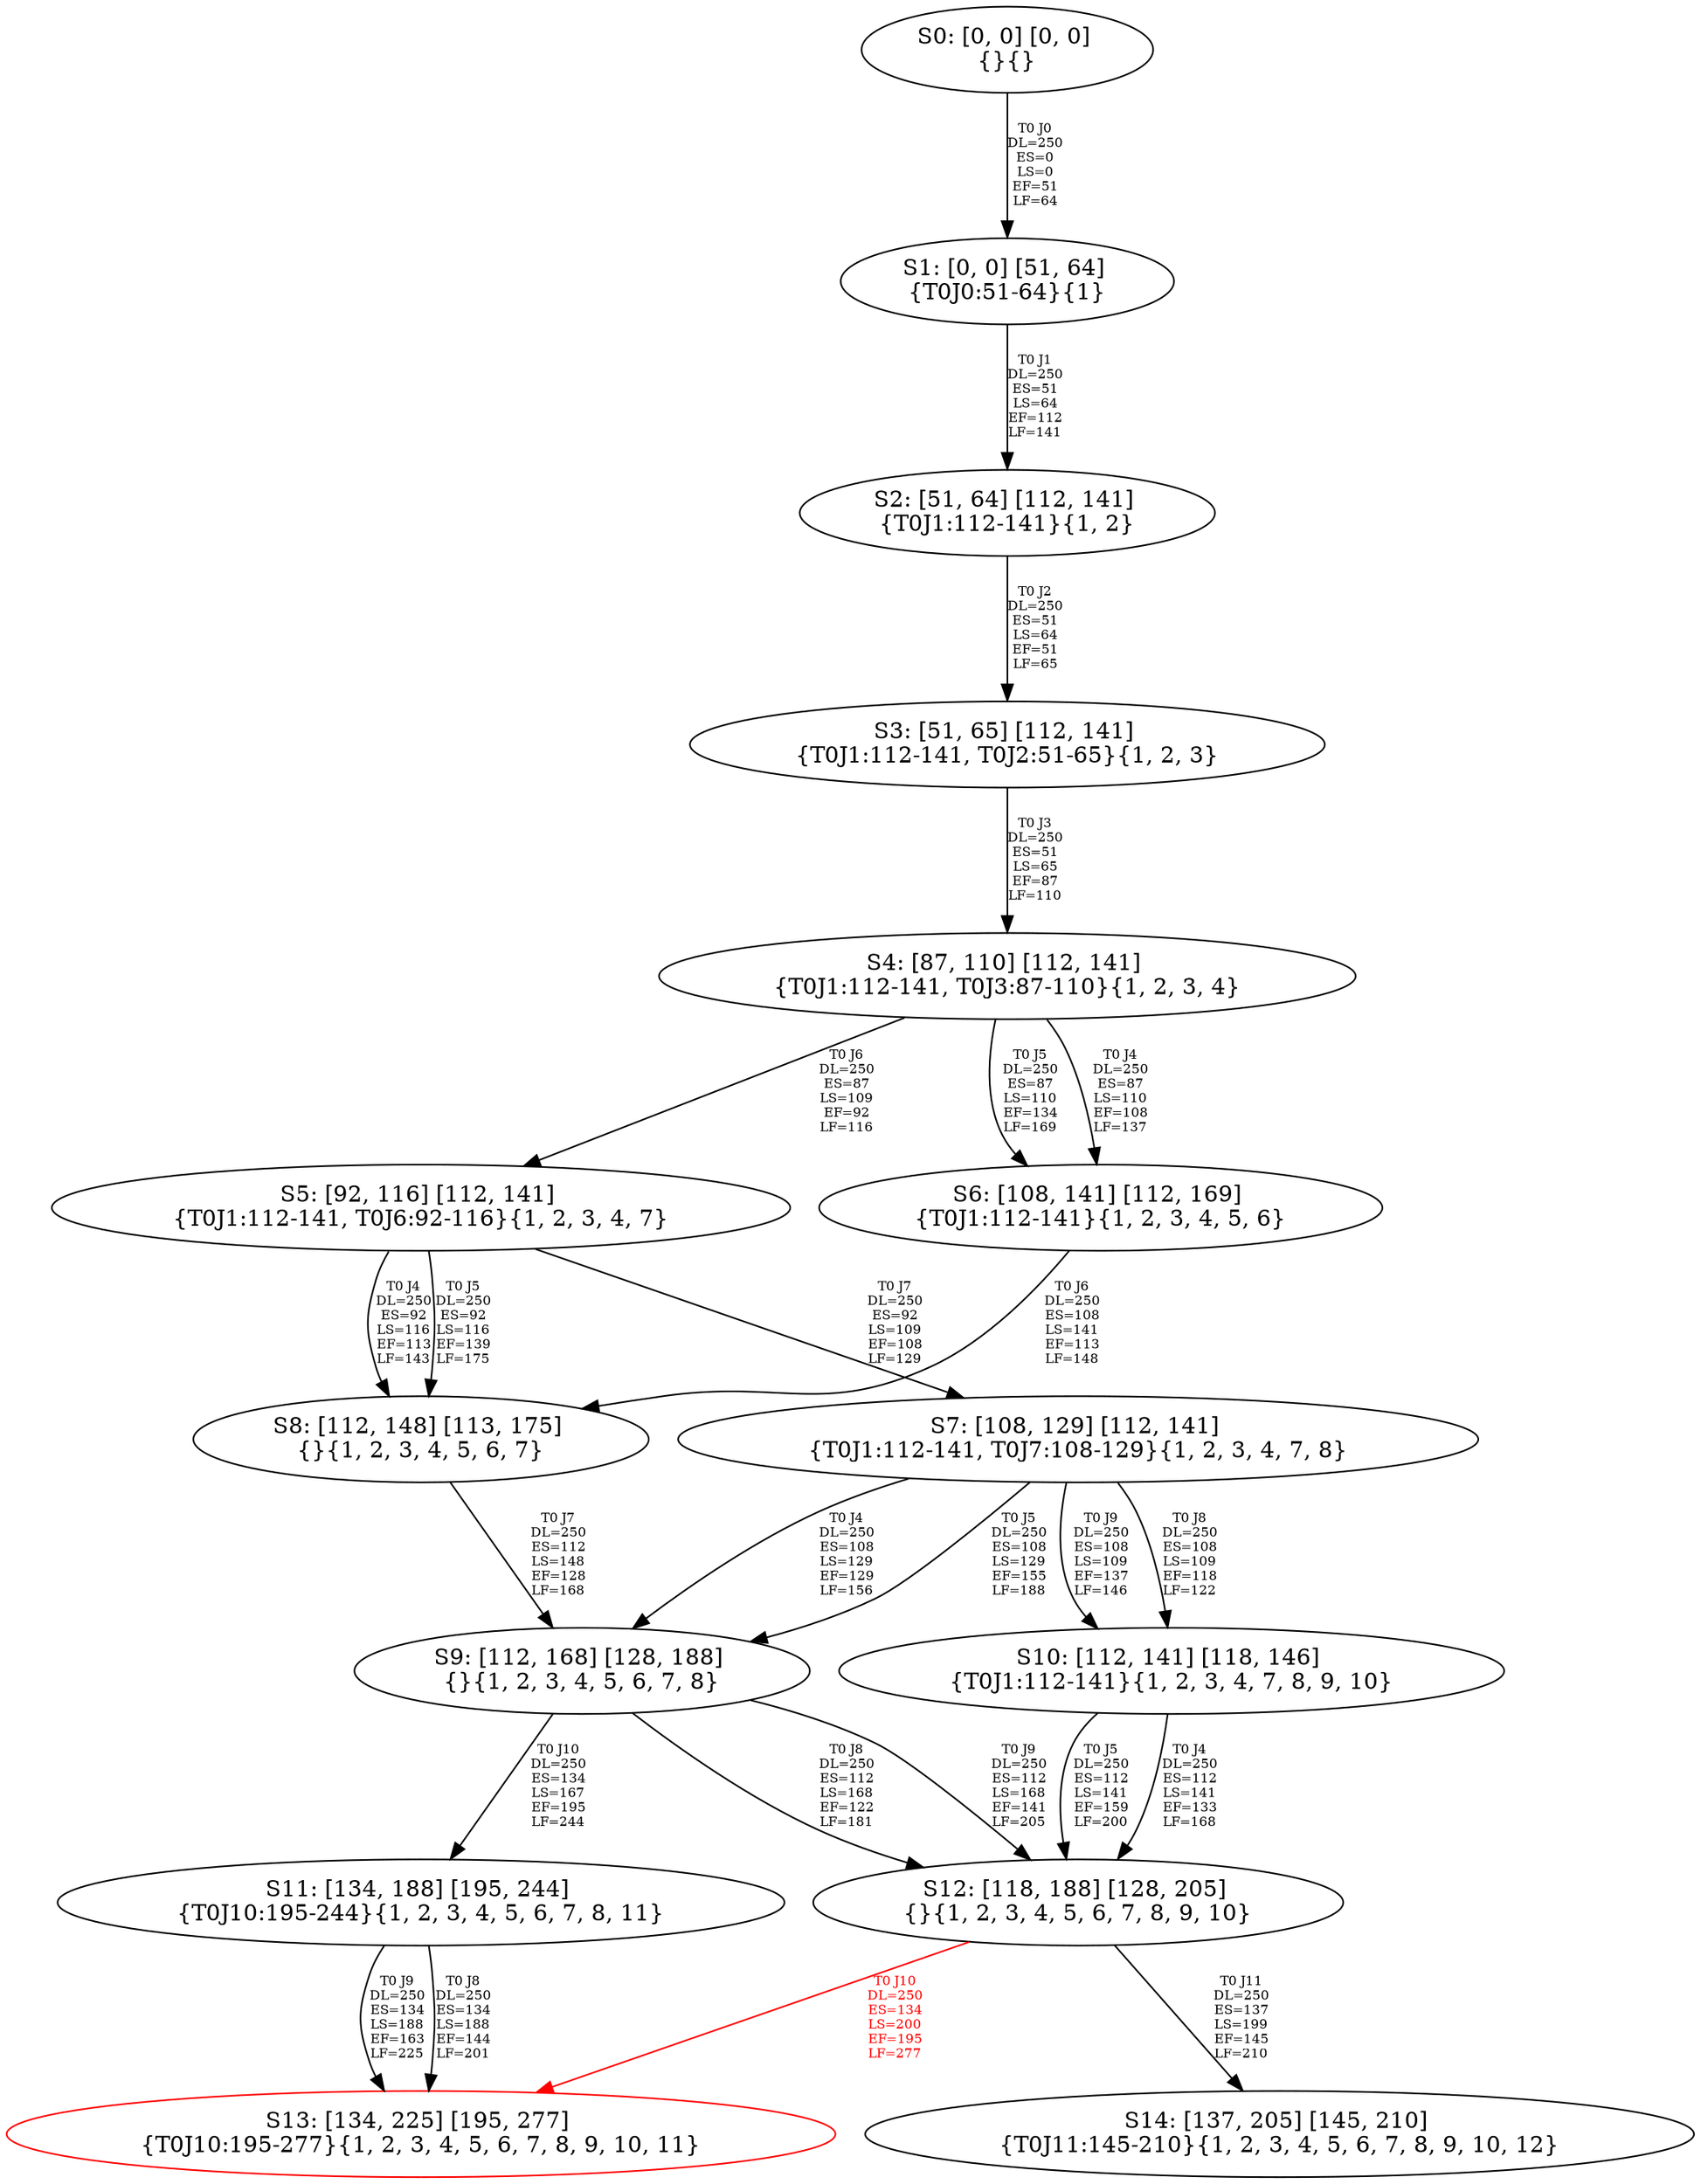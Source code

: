 digraph {
	S0[label="S0: [0, 0] [0, 0] \n{}{}"];
	S1[label="S1: [0, 0] [51, 64] \n{T0J0:51-64}{1}"];
	S2[label="S2: [51, 64] [112, 141] \n{T0J1:112-141}{1, 2}"];
	S3[label="S3: [51, 65] [112, 141] \n{T0J1:112-141, T0J2:51-65}{1, 2, 3}"];
	S4[label="S4: [87, 110] [112, 141] \n{T0J1:112-141, T0J3:87-110}{1, 2, 3, 4}"];
	S5[label="S5: [92, 116] [112, 141] \n{T0J1:112-141, T0J6:92-116}{1, 2, 3, 4, 7}"];
	S6[label="S6: [108, 141] [112, 169] \n{T0J1:112-141}{1, 2, 3, 4, 5, 6}"];
	S7[label="S7: [108, 129] [112, 141] \n{T0J1:112-141, T0J7:108-129}{1, 2, 3, 4, 7, 8}"];
	S8[label="S8: [112, 148] [113, 175] \n{}{1, 2, 3, 4, 5, 6, 7}"];
	S9[label="S9: [112, 168] [128, 188] \n{}{1, 2, 3, 4, 5, 6, 7, 8}"];
	S10[label="S10: [112, 141] [118, 146] \n{T0J1:112-141}{1, 2, 3, 4, 7, 8, 9, 10}"];
	S11[label="S11: [134, 188] [195, 244] \n{T0J10:195-244}{1, 2, 3, 4, 5, 6, 7, 8, 11}"];
	S12[label="S12: [118, 188] [128, 205] \n{}{1, 2, 3, 4, 5, 6, 7, 8, 9, 10}"];
	S13[label="S13: [134, 225] [195, 277] \n{T0J10:195-277}{1, 2, 3, 4, 5, 6, 7, 8, 9, 10, 11}"];
	S14[label="S14: [137, 205] [145, 210] \n{T0J11:145-210}{1, 2, 3, 4, 5, 6, 7, 8, 9, 10, 12}"];
	S0 -> S1[label="T0 J0\nDL=250\nES=0\nLS=0\nEF=51\nLF=64",fontsize=8];
	S1 -> S2[label="T0 J1\nDL=250\nES=51\nLS=64\nEF=112\nLF=141",fontsize=8];
	S2 -> S3[label="T0 J2\nDL=250\nES=51\nLS=64\nEF=51\nLF=65",fontsize=8];
	S3 -> S4[label="T0 J3\nDL=250\nES=51\nLS=65\nEF=87\nLF=110",fontsize=8];
	S4 -> S6[label="T0 J4\nDL=250\nES=87\nLS=110\nEF=108\nLF=137",fontsize=8];
	S4 -> S6[label="T0 J5\nDL=250\nES=87\nLS=110\nEF=134\nLF=169",fontsize=8];
	S4 -> S5[label="T0 J6\nDL=250\nES=87\nLS=109\nEF=92\nLF=116",fontsize=8];
	S5 -> S8[label="T0 J4\nDL=250\nES=92\nLS=116\nEF=113\nLF=143",fontsize=8];
	S5 -> S8[label="T0 J5\nDL=250\nES=92\nLS=116\nEF=139\nLF=175",fontsize=8];
	S5 -> S7[label="T0 J7\nDL=250\nES=92\nLS=109\nEF=108\nLF=129",fontsize=8];
	S6 -> S8[label="T0 J6\nDL=250\nES=108\nLS=141\nEF=113\nLF=148",fontsize=8];
	S7 -> S9[label="T0 J4\nDL=250\nES=108\nLS=129\nEF=129\nLF=156",fontsize=8];
	S7 -> S9[label="T0 J5\nDL=250\nES=108\nLS=129\nEF=155\nLF=188",fontsize=8];
	S7 -> S10[label="T0 J8\nDL=250\nES=108\nLS=109\nEF=118\nLF=122",fontsize=8];
	S7 -> S10[label="T0 J9\nDL=250\nES=108\nLS=109\nEF=137\nLF=146",fontsize=8];
	S8 -> S9[label="T0 J7\nDL=250\nES=112\nLS=148\nEF=128\nLF=168",fontsize=8];
	S9 -> S12[label="T0 J8\nDL=250\nES=112\nLS=168\nEF=122\nLF=181",fontsize=8];
	S9 -> S12[label="T0 J9\nDL=250\nES=112\nLS=168\nEF=141\nLF=205",fontsize=8];
	S9 -> S11[label="T0 J10\nDL=250\nES=134\nLS=167\nEF=195\nLF=244",fontsize=8];
	S10 -> S12[label="T0 J4\nDL=250\nES=112\nLS=141\nEF=133\nLF=168",fontsize=8];
	S10 -> S12[label="T0 J5\nDL=250\nES=112\nLS=141\nEF=159\nLF=200",fontsize=8];
	S11 -> S13[label="T0 J8\nDL=250\nES=134\nLS=188\nEF=144\nLF=201",fontsize=8];
	S11 -> S13[label="T0 J9\nDL=250\nES=134\nLS=188\nEF=163\nLF=225",fontsize=8];
	S12 -> S13[label="T0 J10\nDL=250\nES=134\nLS=200\nEF=195\nLF=277",color=Red,fontcolor=Red,fontsize=8];
S13[color=Red];
	S12 -> S14[label="T0 J11\nDL=250\nES=137\nLS=199\nEF=145\nLF=210",fontsize=8];
}

